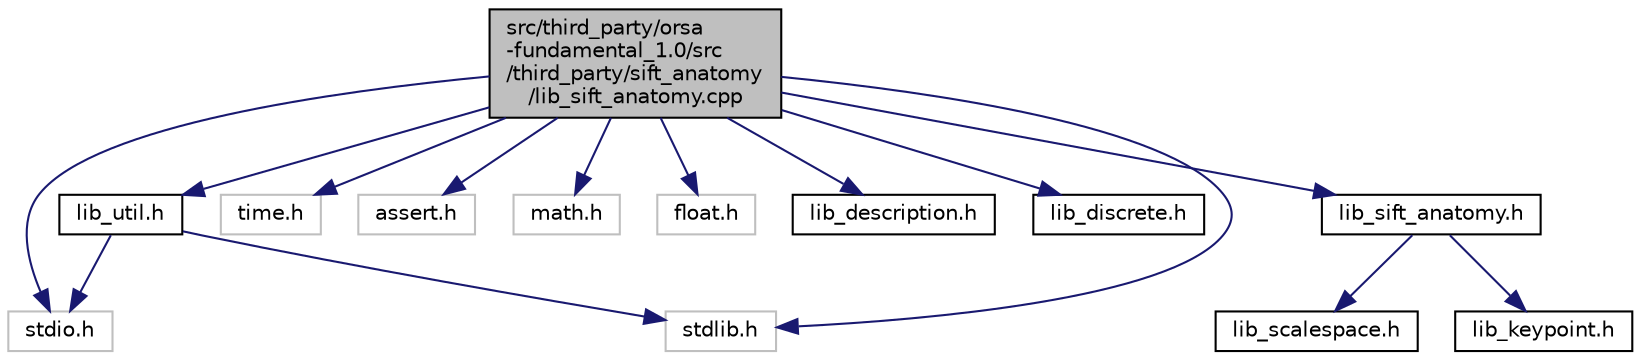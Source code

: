 digraph "src/third_party/orsa-fundamental_1.0/src/third_party/sift_anatomy/lib_sift_anatomy.cpp"
{
  edge [fontname="Helvetica",fontsize="10",labelfontname="Helvetica",labelfontsize="10"];
  node [fontname="Helvetica",fontsize="10",shape=record];
  Node1 [label="src/third_party/orsa\l-fundamental_1.0/src\l/third_party/sift_anatomy\l/lib_sift_anatomy.cpp",height=0.2,width=0.4,color="black", fillcolor="grey75", style="filled", fontcolor="black"];
  Node1 -> Node2 [color="midnightblue",fontsize="10",style="solid"];
  Node2 [label="stdio.h",height=0.2,width=0.4,color="grey75", fillcolor="white", style="filled"];
  Node1 -> Node3 [color="midnightblue",fontsize="10",style="solid"];
  Node3 [label="stdlib.h",height=0.2,width=0.4,color="grey75", fillcolor="white", style="filled"];
  Node1 -> Node4 [color="midnightblue",fontsize="10",style="solid"];
  Node4 [label="time.h",height=0.2,width=0.4,color="grey75", fillcolor="white", style="filled"];
  Node1 -> Node5 [color="midnightblue",fontsize="10",style="solid"];
  Node5 [label="assert.h",height=0.2,width=0.4,color="grey75", fillcolor="white", style="filled"];
  Node1 -> Node6 [color="midnightblue",fontsize="10",style="solid"];
  Node6 [label="math.h",height=0.2,width=0.4,color="grey75", fillcolor="white", style="filled"];
  Node1 -> Node7 [color="midnightblue",fontsize="10",style="solid"];
  Node7 [label="float.h",height=0.2,width=0.4,color="grey75", fillcolor="white", style="filled"];
  Node1 -> Node8 [color="midnightblue",fontsize="10",style="solid"];
  Node8 [label="lib_description.h",height=0.2,width=0.4,color="black", fillcolor="white", style="filled",URL="$lib__description_8h.html"];
  Node1 -> Node9 [color="midnightblue",fontsize="10",style="solid"];
  Node9 [label="lib_discrete.h",height=0.2,width=0.4,color="black", fillcolor="white", style="filled",URL="$lib__discrete_8h.html",tooltip="simple image transformations "];
  Node1 -> Node10 [color="midnightblue",fontsize="10",style="solid"];
  Node10 [label="lib_sift_anatomy.h",height=0.2,width=0.4,color="black", fillcolor="white", style="filled",URL="$lib__sift__anatomy_8h.html",tooltip="SIFT anatomy interface. "];
  Node10 -> Node11 [color="midnightblue",fontsize="10",style="solid"];
  Node11 [label="lib_scalespace.h",height=0.2,width=0.4,color="black", fillcolor="white", style="filled",URL="$lib__scalespace_8h.html"];
  Node10 -> Node12 [color="midnightblue",fontsize="10",style="solid"];
  Node12 [label="lib_keypoint.h",height=0.2,width=0.4,color="black", fillcolor="white", style="filled",URL="$lib__keypoint_8h.html",tooltip="data structures to store information relative to keypoint "];
  Node1 -> Node13 [color="midnightblue",fontsize="10",style="solid"];
  Node13 [label="lib_util.h",height=0.2,width=0.4,color="black", fillcolor="white", style="filled",URL="$lib__util_8h.html"];
  Node13 -> Node2 [color="midnightblue",fontsize="10",style="solid"];
  Node13 -> Node3 [color="midnightblue",fontsize="10",style="solid"];
}
